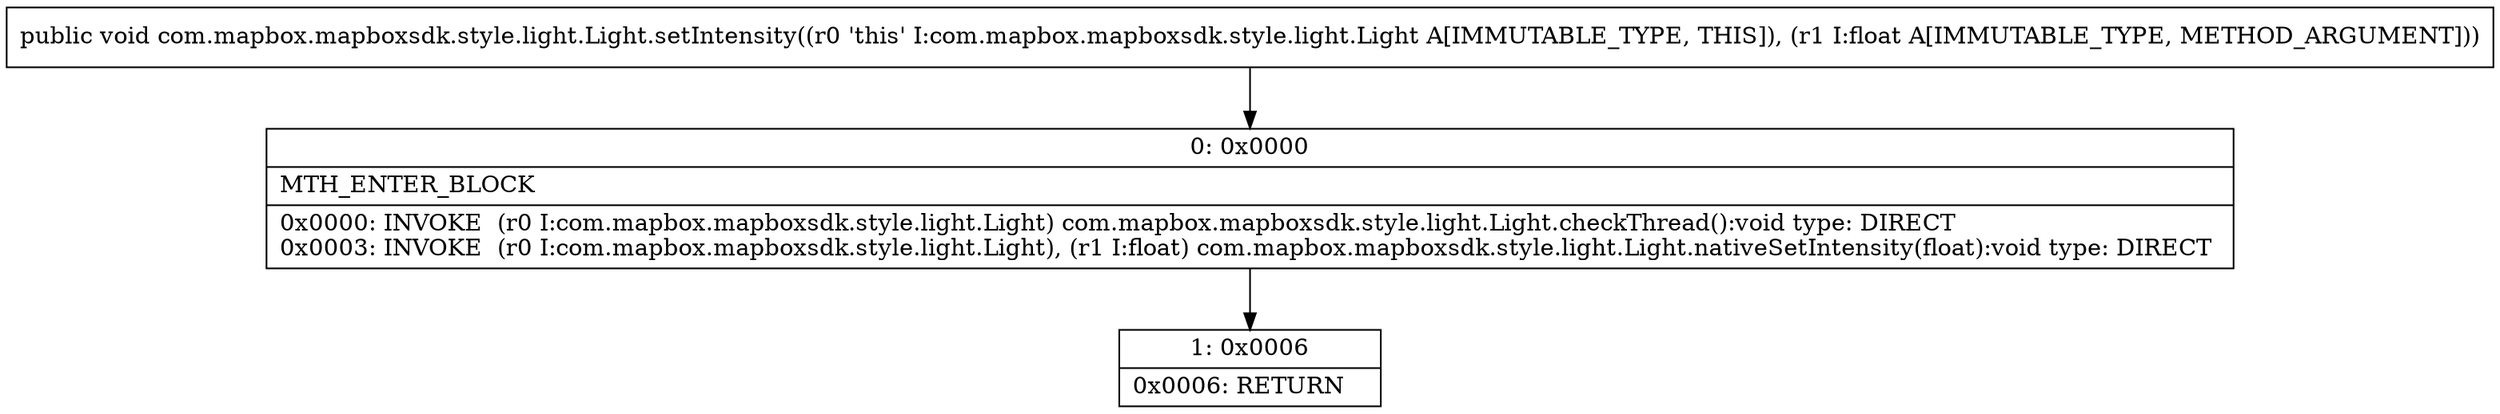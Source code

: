 digraph "CFG forcom.mapbox.mapboxsdk.style.light.Light.setIntensity(F)V" {
Node_0 [shape=record,label="{0\:\ 0x0000|MTH_ENTER_BLOCK\l|0x0000: INVOKE  (r0 I:com.mapbox.mapboxsdk.style.light.Light) com.mapbox.mapboxsdk.style.light.Light.checkThread():void type: DIRECT \l0x0003: INVOKE  (r0 I:com.mapbox.mapboxsdk.style.light.Light), (r1 I:float) com.mapbox.mapboxsdk.style.light.Light.nativeSetIntensity(float):void type: DIRECT \l}"];
Node_1 [shape=record,label="{1\:\ 0x0006|0x0006: RETURN   \l}"];
MethodNode[shape=record,label="{public void com.mapbox.mapboxsdk.style.light.Light.setIntensity((r0 'this' I:com.mapbox.mapboxsdk.style.light.Light A[IMMUTABLE_TYPE, THIS]), (r1 I:float A[IMMUTABLE_TYPE, METHOD_ARGUMENT])) }"];
MethodNode -> Node_0;
Node_0 -> Node_1;
}

